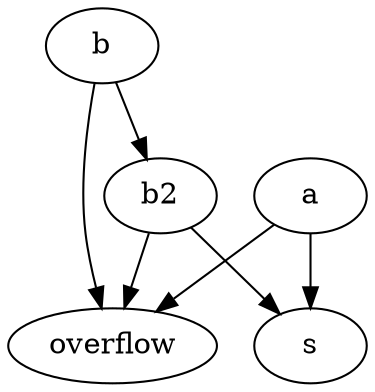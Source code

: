 strict digraph "" {
	a -> overflow	[weight=1.0];
	a -> s	[weight=1.0];
	b -> overflow	[weight=1.0];
	b -> b2	[weight=1.0];
	b2 -> overflow	[weight=1.0];
	b2 -> s	[weight=1.0];
}
